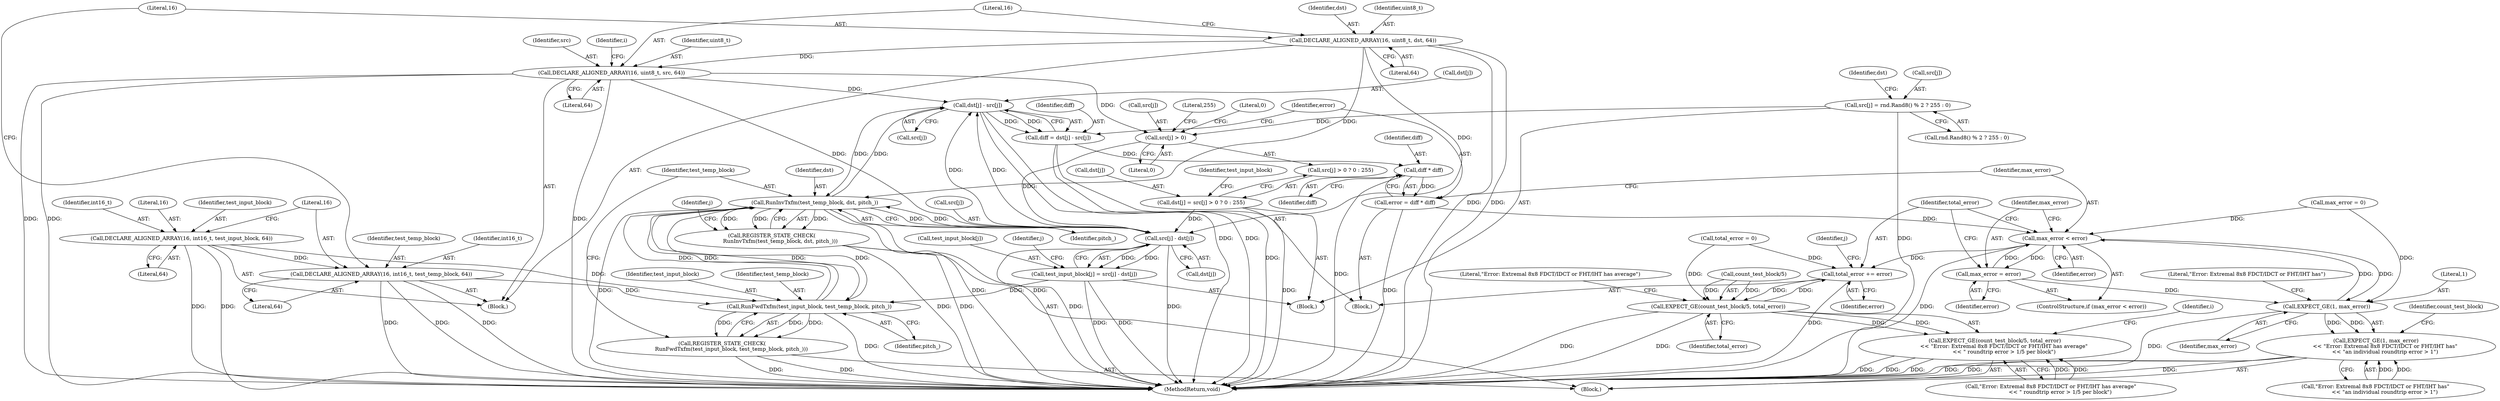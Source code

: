 digraph "1_Android_5a9753fca56f0eeb9f61e342b2fccffc364f9426_84@array" {
"1000214" [label="(Call,dst[j] - src[j])"];
"1000183" [label="(Call,src[j] - dst[j])"];
"1000130" [label="(Call,DECLARE_ALIGNED_ARRAY(16, uint8_t, src, 64))"];
"1000125" [label="(Call,DECLARE_ALIGNED_ARRAY(16, uint8_t, dst, 64))"];
"1000172" [label="(Call,src[j] > 0)"];
"1000157" [label="(Call,src[j] = rnd.Rand8() % 2 ? 255 : 0)"];
"1000167" [label="(Call,dst[j] = src[j] > 0 ? 0 : 255)"];
"1000196" [label="(Call,RunInvTxfm(test_temp_block, dst, pitch_))"];
"1000191" [label="(Call,RunFwdTxfm(test_input_block, test_temp_block, pitch_))"];
"1000179" [label="(Call,test_input_block[j] = src[j] - dst[j])"];
"1000115" [label="(Call,DECLARE_ALIGNED_ARRAY(16, int16_t, test_input_block, 64))"];
"1000120" [label="(Call,DECLARE_ALIGNED_ARRAY(16, int16_t, test_temp_block, 64))"];
"1000214" [label="(Call,dst[j] - src[j])"];
"1000190" [label="(Call,REGISTER_STATE_CHECK(\n           RunFwdTxfm(test_input_block, test_temp_block, pitch_)))"];
"1000212" [label="(Call,diff = dst[j] - src[j])"];
"1000224" [label="(Call,diff * diff)"];
"1000222" [label="(Call,error = diff * diff)"];
"1000228" [label="(Call,max_error < error)"];
"1000231" [label="(Call,max_error = error)"];
"1000238" [label="(Call,EXPECT_GE(1, max_error))"];
"1000237" [label="(Call,EXPECT_GE(1, max_error)\n           << \"Error: Extremal 8x8 FDCT/IDCT or FHT/IHT has\"\n           << \"an individual roundtrip error > 1\")"];
"1000234" [label="(Call,total_error += error)"];
"1000245" [label="(Call,EXPECT_GE(count_test_block/5, total_error))"];
"1000244" [label="(Call,EXPECT_GE(count_test_block/5, total_error)\n           << \"Error: Extremal 8x8 FDCT/IDCT or FHT/IHT has average\"\n           << \" roundtrip error > 1/5 per block\")"];
"1000195" [label="(Call,REGISTER_STATE_CHECK(\n          RunInvTxfm(test_temp_block, dst, pitch_)))"];
"1000108" [label="(Call,total_error = 0)"];
"1000249" [label="(Identifier,total_error)"];
"1000117" [label="(Identifier,int16_t)"];
"1000199" [label="(Identifier,pitch_)"];
"1000235" [label="(Identifier,total_error)"];
"1000197" [label="(Identifier,test_temp_block)"];
"1000120" [label="(Call,DECLARE_ALIGNED_ARRAY(16, int16_t, test_temp_block, 64))"];
"1000180" [label="(Call,test_input_block[j])"];
"1000127" [label="(Identifier,uint8_t)"];
"1000230" [label="(Identifier,error)"];
"1000191" [label="(Call,RunFwdTxfm(test_input_block, test_temp_block, pitch_))"];
"1000176" [label="(Literal,0)"];
"1000187" [label="(Call,dst[j])"];
"1000131" [label="(Literal,16)"];
"1000128" [label="(Identifier,dst)"];
"1000161" [label="(Call,rnd.Rand8() % 2 ? 255 : 0)"];
"1000158" [label="(Call,src[j])"];
"1000218" [label="(Call,src[j])"];
"1000134" [label="(Literal,64)"];
"1000122" [label="(Identifier,int16_t)"];
"1000104" [label="(Call,max_error = 0)"];
"1000116" [label="(Literal,16)"];
"1000226" [label="(Identifier,diff)"];
"1000125" [label="(Call,DECLARE_ALIGNED_ARRAY(16, uint8_t, dst, 64))"];
"1000101" [label="(Block,)"];
"1000179" [label="(Call,test_input_block[j] = src[j] - dst[j])"];
"1000232" [label="(Identifier,max_error)"];
"1000144" [label="(Identifier,i)"];
"1000212" [label="(Call,diff = dst[j] - src[j])"];
"1000253" [label="(MethodReturn,void)"];
"1000236" [label="(Identifier,error)"];
"1000178" [label="(Literal,255)"];
"1000118" [label="(Identifier,test_input_block)"];
"1000173" [label="(Call,src[j])"];
"1000227" [label="(ControlStructure,if (max_error < error))"];
"1000246" [label="(Call,count_test_block/5)"];
"1000238" [label="(Call,EXPECT_GE(1, max_error))"];
"1000224" [label="(Call,diff * diff)"];
"1000231" [label="(Call,max_error = error)"];
"1000172" [label="(Call,src[j] > 0)"];
"1000222" [label="(Call,error = diff * diff)"];
"1000234" [label="(Call,total_error += error)"];
"1000209" [label="(Identifier,j)"];
"1000169" [label="(Identifier,dst)"];
"1000126" [label="(Literal,16)"];
"1000132" [label="(Identifier,uint8_t)"];
"1000130" [label="(Call,DECLARE_ALIGNED_ARRAY(16, uint8_t, src, 64))"];
"1000184" [label="(Call,src[j])"];
"1000244" [label="(Call,EXPECT_GE(count_test_block/5, total_error)\n           << \"Error: Extremal 8x8 FDCT/IDCT or FHT/IHT has average\"\n           << \" roundtrip error > 1/5 per block\")"];
"1000237" [label="(Call,EXPECT_GE(1, max_error)\n           << \"Error: Extremal 8x8 FDCT/IDCT or FHT/IHT has\"\n           << \"an individual roundtrip error > 1\")"];
"1000115" [label="(Call,DECLARE_ALIGNED_ARRAY(16, int16_t, test_input_block, 64))"];
"1000240" [label="(Identifier,max_error)"];
"1000133" [label="(Identifier,src)"];
"1000193" [label="(Identifier,test_temp_block)"];
"1000129" [label="(Literal,64)"];
"1000190" [label="(Call,REGISTER_STATE_CHECK(\n           RunFwdTxfm(test_input_block, test_temp_block, pitch_)))"];
"1000156" [label="(Block,)"];
"1000241" [label="(Call,\"Error: Extremal 8x8 FDCT/IDCT or FHT/IHT has\"\n           << \"an individual roundtrip error > 1\")"];
"1000198" [label="(Identifier,dst)"];
"1000239" [label="(Literal,1)"];
"1000192" [label="(Identifier,test_input_block)"];
"1000183" [label="(Call,src[j] - dst[j])"];
"1000195" [label="(Call,REGISTER_STATE_CHECK(\n          RunInvTxfm(test_temp_block, dst, pitch_)))"];
"1000210" [label="(Block,)"];
"1000214" [label="(Call,dst[j] - src[j])"];
"1000203" [label="(Identifier,j)"];
"1000177" [label="(Literal,0)"];
"1000233" [label="(Identifier,error)"];
"1000155" [label="(Identifier,j)"];
"1000171" [label="(Call,src[j] > 0 ? 0 : 255)"];
"1000247" [label="(Identifier,count_test_block)"];
"1000138" [label="(Identifier,i)"];
"1000145" [label="(Block,)"];
"1000223" [label="(Identifier,error)"];
"1000157" [label="(Call,src[j] = rnd.Rand8() % 2 ? 255 : 0)"];
"1000242" [label="(Literal,\"Error: Extremal 8x8 FDCT/IDCT or FHT/IHT has\")"];
"1000167" [label="(Call,dst[j] = src[j] > 0 ? 0 : 255)"];
"1000251" [label="(Literal,\"Error: Extremal 8x8 FDCT/IDCT or FHT/IHT has average\")"];
"1000194" [label="(Identifier,pitch_)"];
"1000196" [label="(Call,RunInvTxfm(test_temp_block, dst, pitch_))"];
"1000225" [label="(Identifier,diff)"];
"1000119" [label="(Literal,64)"];
"1000124" [label="(Literal,64)"];
"1000213" [label="(Identifier,diff)"];
"1000123" [label="(Identifier,test_temp_block)"];
"1000168" [label="(Call,dst[j])"];
"1000228" [label="(Call,max_error < error)"];
"1000181" [label="(Identifier,test_input_block)"];
"1000245" [label="(Call,EXPECT_GE(count_test_block/5, total_error))"];
"1000250" [label="(Call,\"Error: Extremal 8x8 FDCT/IDCT or FHT/IHT has average\"\n           << \" roundtrip error > 1/5 per block\")"];
"1000215" [label="(Call,dst[j])"];
"1000229" [label="(Identifier,max_error)"];
"1000121" [label="(Literal,16)"];
"1000214" -> "1000212"  [label="AST: "];
"1000214" -> "1000218"  [label="CFG: "];
"1000215" -> "1000214"  [label="AST: "];
"1000218" -> "1000214"  [label="AST: "];
"1000212" -> "1000214"  [label="CFG: "];
"1000214" -> "1000253"  [label="DDG: "];
"1000214" -> "1000253"  [label="DDG: "];
"1000214" -> "1000196"  [label="DDG: "];
"1000214" -> "1000212"  [label="DDG: "];
"1000214" -> "1000212"  [label="DDG: "];
"1000183" -> "1000214"  [label="DDG: "];
"1000183" -> "1000214"  [label="DDG: "];
"1000196" -> "1000214"  [label="DDG: "];
"1000130" -> "1000214"  [label="DDG: "];
"1000183" -> "1000179"  [label="AST: "];
"1000183" -> "1000187"  [label="CFG: "];
"1000184" -> "1000183"  [label="AST: "];
"1000187" -> "1000183"  [label="AST: "];
"1000179" -> "1000183"  [label="CFG: "];
"1000183" -> "1000253"  [label="DDG: "];
"1000183" -> "1000253"  [label="DDG: "];
"1000183" -> "1000179"  [label="DDG: "];
"1000183" -> "1000179"  [label="DDG: "];
"1000130" -> "1000183"  [label="DDG: "];
"1000172" -> "1000183"  [label="DDG: "];
"1000167" -> "1000183"  [label="DDG: "];
"1000125" -> "1000183"  [label="DDG: "];
"1000196" -> "1000183"  [label="DDG: "];
"1000183" -> "1000196"  [label="DDG: "];
"1000130" -> "1000101"  [label="AST: "];
"1000130" -> "1000134"  [label="CFG: "];
"1000131" -> "1000130"  [label="AST: "];
"1000132" -> "1000130"  [label="AST: "];
"1000133" -> "1000130"  [label="AST: "];
"1000134" -> "1000130"  [label="AST: "];
"1000138" -> "1000130"  [label="CFG: "];
"1000130" -> "1000253"  [label="DDG: "];
"1000130" -> "1000253"  [label="DDG: "];
"1000130" -> "1000253"  [label="DDG: "];
"1000125" -> "1000130"  [label="DDG: "];
"1000130" -> "1000172"  [label="DDG: "];
"1000125" -> "1000101"  [label="AST: "];
"1000125" -> "1000129"  [label="CFG: "];
"1000126" -> "1000125"  [label="AST: "];
"1000127" -> "1000125"  [label="AST: "];
"1000128" -> "1000125"  [label="AST: "];
"1000129" -> "1000125"  [label="AST: "];
"1000131" -> "1000125"  [label="CFG: "];
"1000125" -> "1000253"  [label="DDG: "];
"1000125" -> "1000253"  [label="DDG: "];
"1000125" -> "1000196"  [label="DDG: "];
"1000172" -> "1000171"  [label="AST: "];
"1000172" -> "1000176"  [label="CFG: "];
"1000173" -> "1000172"  [label="AST: "];
"1000176" -> "1000172"  [label="AST: "];
"1000177" -> "1000172"  [label="CFG: "];
"1000178" -> "1000172"  [label="CFG: "];
"1000157" -> "1000172"  [label="DDG: "];
"1000157" -> "1000156"  [label="AST: "];
"1000157" -> "1000161"  [label="CFG: "];
"1000158" -> "1000157"  [label="AST: "];
"1000161" -> "1000157"  [label="AST: "];
"1000169" -> "1000157"  [label="CFG: "];
"1000157" -> "1000253"  [label="DDG: "];
"1000167" -> "1000156"  [label="AST: "];
"1000167" -> "1000171"  [label="CFG: "];
"1000168" -> "1000167"  [label="AST: "];
"1000171" -> "1000167"  [label="AST: "];
"1000181" -> "1000167"  [label="CFG: "];
"1000167" -> "1000253"  [label="DDG: "];
"1000196" -> "1000195"  [label="AST: "];
"1000196" -> "1000199"  [label="CFG: "];
"1000197" -> "1000196"  [label="AST: "];
"1000198" -> "1000196"  [label="AST: "];
"1000199" -> "1000196"  [label="AST: "];
"1000195" -> "1000196"  [label="CFG: "];
"1000196" -> "1000253"  [label="DDG: "];
"1000196" -> "1000253"  [label="DDG: "];
"1000196" -> "1000253"  [label="DDG: "];
"1000196" -> "1000191"  [label="DDG: "];
"1000196" -> "1000191"  [label="DDG: "];
"1000196" -> "1000195"  [label="DDG: "];
"1000196" -> "1000195"  [label="DDG: "];
"1000196" -> "1000195"  [label="DDG: "];
"1000191" -> "1000196"  [label="DDG: "];
"1000191" -> "1000196"  [label="DDG: "];
"1000191" -> "1000190"  [label="AST: "];
"1000191" -> "1000194"  [label="CFG: "];
"1000192" -> "1000191"  [label="AST: "];
"1000193" -> "1000191"  [label="AST: "];
"1000194" -> "1000191"  [label="AST: "];
"1000190" -> "1000191"  [label="CFG: "];
"1000191" -> "1000253"  [label="DDG: "];
"1000191" -> "1000190"  [label="DDG: "];
"1000191" -> "1000190"  [label="DDG: "];
"1000191" -> "1000190"  [label="DDG: "];
"1000179" -> "1000191"  [label="DDG: "];
"1000115" -> "1000191"  [label="DDG: "];
"1000120" -> "1000191"  [label="DDG: "];
"1000179" -> "1000156"  [label="AST: "];
"1000180" -> "1000179"  [label="AST: "];
"1000155" -> "1000179"  [label="CFG: "];
"1000179" -> "1000253"  [label="DDG: "];
"1000179" -> "1000253"  [label="DDG: "];
"1000115" -> "1000101"  [label="AST: "];
"1000115" -> "1000119"  [label="CFG: "];
"1000116" -> "1000115"  [label="AST: "];
"1000117" -> "1000115"  [label="AST: "];
"1000118" -> "1000115"  [label="AST: "];
"1000119" -> "1000115"  [label="AST: "];
"1000121" -> "1000115"  [label="CFG: "];
"1000115" -> "1000253"  [label="DDG: "];
"1000115" -> "1000253"  [label="DDG: "];
"1000115" -> "1000120"  [label="DDG: "];
"1000120" -> "1000101"  [label="AST: "];
"1000120" -> "1000124"  [label="CFG: "];
"1000121" -> "1000120"  [label="AST: "];
"1000122" -> "1000120"  [label="AST: "];
"1000123" -> "1000120"  [label="AST: "];
"1000124" -> "1000120"  [label="AST: "];
"1000126" -> "1000120"  [label="CFG: "];
"1000120" -> "1000253"  [label="DDG: "];
"1000120" -> "1000253"  [label="DDG: "];
"1000120" -> "1000253"  [label="DDG: "];
"1000190" -> "1000145"  [label="AST: "];
"1000197" -> "1000190"  [label="CFG: "];
"1000190" -> "1000253"  [label="DDG: "];
"1000190" -> "1000253"  [label="DDG: "];
"1000212" -> "1000210"  [label="AST: "];
"1000213" -> "1000212"  [label="AST: "];
"1000223" -> "1000212"  [label="CFG: "];
"1000212" -> "1000253"  [label="DDG: "];
"1000212" -> "1000224"  [label="DDG: "];
"1000224" -> "1000222"  [label="AST: "];
"1000224" -> "1000226"  [label="CFG: "];
"1000225" -> "1000224"  [label="AST: "];
"1000226" -> "1000224"  [label="AST: "];
"1000222" -> "1000224"  [label="CFG: "];
"1000224" -> "1000253"  [label="DDG: "];
"1000224" -> "1000222"  [label="DDG: "];
"1000222" -> "1000210"  [label="AST: "];
"1000223" -> "1000222"  [label="AST: "];
"1000229" -> "1000222"  [label="CFG: "];
"1000222" -> "1000253"  [label="DDG: "];
"1000222" -> "1000228"  [label="DDG: "];
"1000228" -> "1000227"  [label="AST: "];
"1000228" -> "1000230"  [label="CFG: "];
"1000229" -> "1000228"  [label="AST: "];
"1000230" -> "1000228"  [label="AST: "];
"1000232" -> "1000228"  [label="CFG: "];
"1000235" -> "1000228"  [label="CFG: "];
"1000228" -> "1000253"  [label="DDG: "];
"1000104" -> "1000228"  [label="DDG: "];
"1000238" -> "1000228"  [label="DDG: "];
"1000231" -> "1000228"  [label="DDG: "];
"1000228" -> "1000231"  [label="DDG: "];
"1000228" -> "1000234"  [label="DDG: "];
"1000228" -> "1000238"  [label="DDG: "];
"1000231" -> "1000227"  [label="AST: "];
"1000231" -> "1000233"  [label="CFG: "];
"1000232" -> "1000231"  [label="AST: "];
"1000233" -> "1000231"  [label="AST: "];
"1000235" -> "1000231"  [label="CFG: "];
"1000231" -> "1000238"  [label="DDG: "];
"1000238" -> "1000237"  [label="AST: "];
"1000238" -> "1000240"  [label="CFG: "];
"1000239" -> "1000238"  [label="AST: "];
"1000240" -> "1000238"  [label="AST: "];
"1000242" -> "1000238"  [label="CFG: "];
"1000238" -> "1000253"  [label="DDG: "];
"1000238" -> "1000237"  [label="DDG: "];
"1000238" -> "1000237"  [label="DDG: "];
"1000104" -> "1000238"  [label="DDG: "];
"1000237" -> "1000145"  [label="AST: "];
"1000237" -> "1000241"  [label="CFG: "];
"1000241" -> "1000237"  [label="AST: "];
"1000247" -> "1000237"  [label="CFG: "];
"1000237" -> "1000253"  [label="DDG: "];
"1000237" -> "1000253"  [label="DDG: "];
"1000237" -> "1000253"  [label="DDG: "];
"1000241" -> "1000237"  [label="DDG: "];
"1000241" -> "1000237"  [label="DDG: "];
"1000234" -> "1000210"  [label="AST: "];
"1000234" -> "1000236"  [label="CFG: "];
"1000235" -> "1000234"  [label="AST: "];
"1000236" -> "1000234"  [label="AST: "];
"1000209" -> "1000234"  [label="CFG: "];
"1000234" -> "1000253"  [label="DDG: "];
"1000108" -> "1000234"  [label="DDG: "];
"1000245" -> "1000234"  [label="DDG: "];
"1000234" -> "1000245"  [label="DDG: "];
"1000245" -> "1000244"  [label="AST: "];
"1000245" -> "1000249"  [label="CFG: "];
"1000246" -> "1000245"  [label="AST: "];
"1000249" -> "1000245"  [label="AST: "];
"1000251" -> "1000245"  [label="CFG: "];
"1000245" -> "1000253"  [label="DDG: "];
"1000245" -> "1000253"  [label="DDG: "];
"1000245" -> "1000244"  [label="DDG: "];
"1000245" -> "1000244"  [label="DDG: "];
"1000246" -> "1000245"  [label="DDG: "];
"1000246" -> "1000245"  [label="DDG: "];
"1000108" -> "1000245"  [label="DDG: "];
"1000244" -> "1000145"  [label="AST: "];
"1000244" -> "1000250"  [label="CFG: "];
"1000250" -> "1000244"  [label="AST: "];
"1000144" -> "1000244"  [label="CFG: "];
"1000244" -> "1000253"  [label="DDG: "];
"1000244" -> "1000253"  [label="DDG: "];
"1000244" -> "1000253"  [label="DDG: "];
"1000250" -> "1000244"  [label="DDG: "];
"1000250" -> "1000244"  [label="DDG: "];
"1000195" -> "1000145"  [label="AST: "];
"1000203" -> "1000195"  [label="CFG: "];
"1000195" -> "1000253"  [label="DDG: "];
"1000195" -> "1000253"  [label="DDG: "];
}
